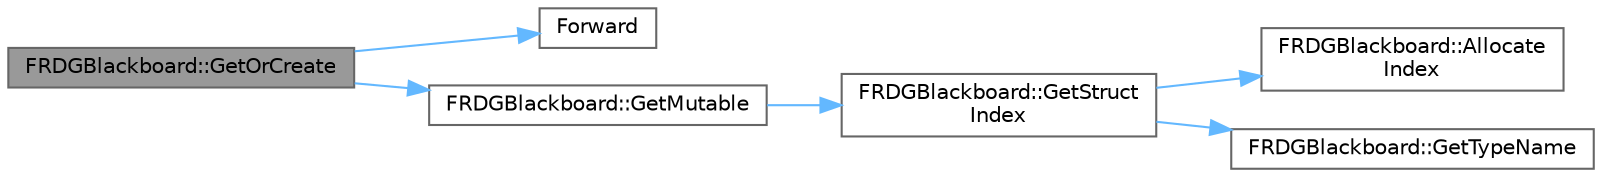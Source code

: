 digraph "FRDGBlackboard::GetOrCreate"
{
 // INTERACTIVE_SVG=YES
 // LATEX_PDF_SIZE
  bgcolor="transparent";
  edge [fontname=Helvetica,fontsize=10,labelfontname=Helvetica,labelfontsize=10];
  node [fontname=Helvetica,fontsize=10,shape=box,height=0.2,width=0.4];
  rankdir="LR";
  Node1 [id="Node000001",label="FRDGBlackboard::GetOrCreate",height=0.2,width=0.4,color="gray40", fillcolor="grey60", style="filled", fontcolor="black",tooltip=" "];
  Node1 -> Node2 [id="edge1_Node000001_Node000002",color="steelblue1",style="solid",tooltip=" "];
  Node2 [id="Node000002",label="Forward",height=0.2,width=0.4,color="grey40", fillcolor="white", style="filled",URL="$d4/d24/UnrealTemplate_8h.html#a68f280c1d561a8899a1e9e3ea8405d00",tooltip="Forward will cast a reference to an rvalue reference."];
  Node1 -> Node3 [id="edge2_Node000001_Node000003",color="steelblue1",style="solid",tooltip=" "];
  Node3 [id="Node000003",label="FRDGBlackboard::GetMutable",height=0.2,width=0.4,color="grey40", fillcolor="white", style="filled",URL="$da/de7/classFRDGBlackboard.html#aaef8d8c7a366d7f160c50795e67ddb77",tooltip="Gets a mutable instance of the struct."];
  Node3 -> Node4 [id="edge3_Node000003_Node000004",color="steelblue1",style="solid",tooltip=" "];
  Node4 [id="Node000004",label="FRDGBlackboard::GetStruct\lIndex",height=0.2,width=0.4,color="grey40", fillcolor="white", style="filled",URL="$da/de7/classFRDGBlackboard.html#a27cef056c6bd19c7952e1d8c06bed972",tooltip=" "];
  Node4 -> Node5 [id="edge4_Node000004_Node000005",color="steelblue1",style="solid",tooltip=" "];
  Node5 [id="Node000005",label="FRDGBlackboard::Allocate\lIndex",height=0.2,width=0.4,color="grey40", fillcolor="white", style="filled",URL="$da/de7/classFRDGBlackboard.html#a453823cd9f630f514feb983daffdf08f",tooltip=" "];
  Node4 -> Node6 [id="edge5_Node000004_Node000006",color="steelblue1",style="solid",tooltip=" "];
  Node6 [id="Node000006",label="FRDGBlackboard::GetTypeName",height=0.2,width=0.4,color="grey40", fillcolor="white", style="filled",URL="$da/de7/classFRDGBlackboard.html#ad923f6c9ae76edaf1767f92f4970a57c",tooltip=" "];
}
